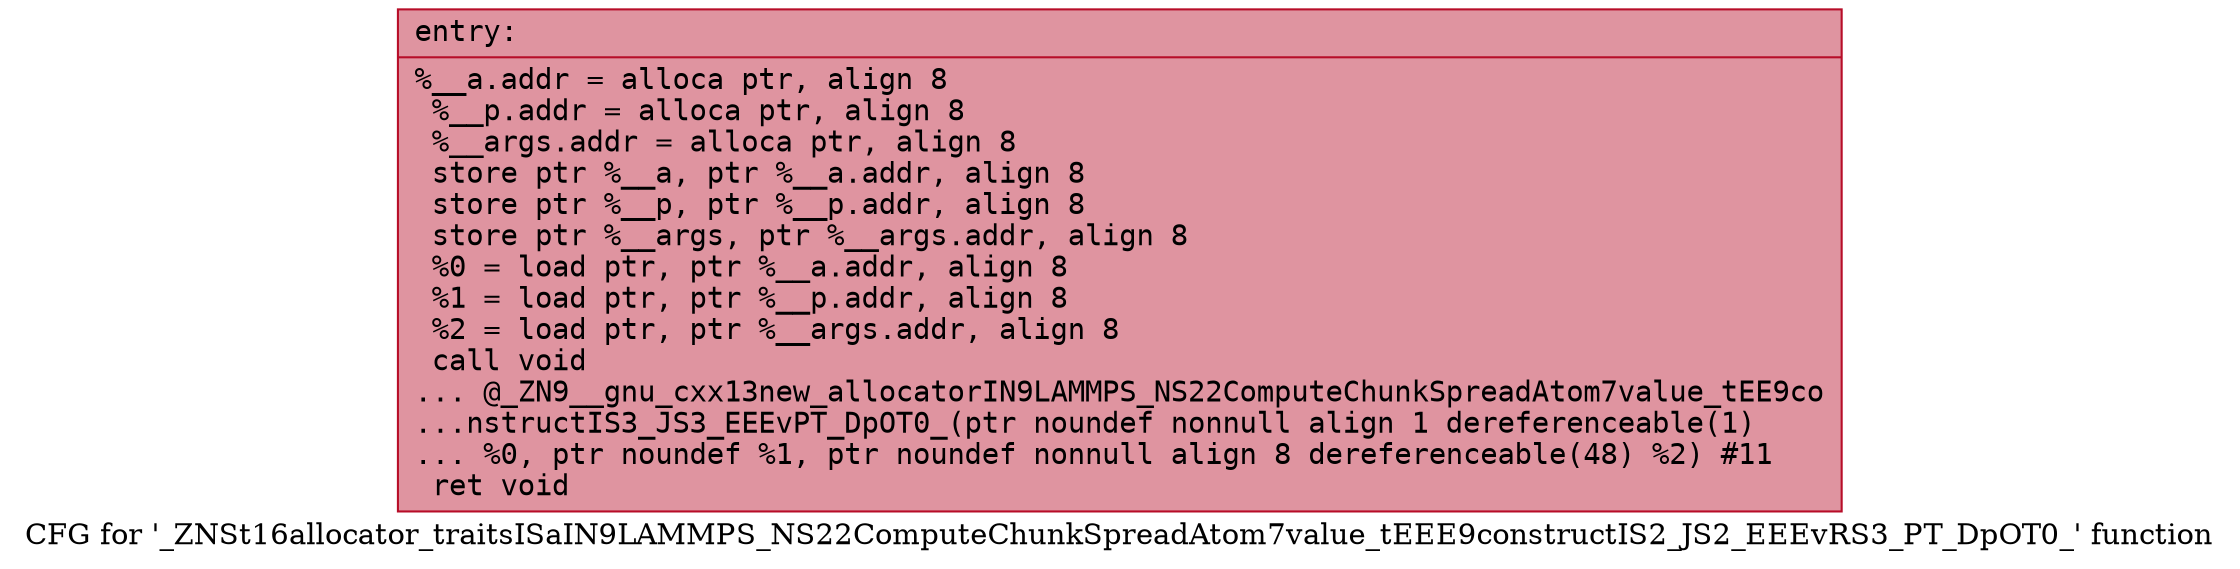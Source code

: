 digraph "CFG for '_ZNSt16allocator_traitsISaIN9LAMMPS_NS22ComputeChunkSpreadAtom7value_tEEE9constructIS2_JS2_EEEvRS3_PT_DpOT0_' function" {
	label="CFG for '_ZNSt16allocator_traitsISaIN9LAMMPS_NS22ComputeChunkSpreadAtom7value_tEEE9constructIS2_JS2_EEEvRS3_PT_DpOT0_' function";

	Node0x55a8964b4b10 [shape=record,color="#b70d28ff", style=filled, fillcolor="#b70d2870" fontname="Courier",label="{entry:\l|  %__a.addr = alloca ptr, align 8\l  %__p.addr = alloca ptr, align 8\l  %__args.addr = alloca ptr, align 8\l  store ptr %__a, ptr %__a.addr, align 8\l  store ptr %__p, ptr %__p.addr, align 8\l  store ptr %__args, ptr %__args.addr, align 8\l  %0 = load ptr, ptr %__a.addr, align 8\l  %1 = load ptr, ptr %__p.addr, align 8\l  %2 = load ptr, ptr %__args.addr, align 8\l  call void\l... @_ZN9__gnu_cxx13new_allocatorIN9LAMMPS_NS22ComputeChunkSpreadAtom7value_tEE9co\l...nstructIS3_JS3_EEEvPT_DpOT0_(ptr noundef nonnull align 1 dereferenceable(1)\l... %0, ptr noundef %1, ptr noundef nonnull align 8 dereferenceable(48) %2) #11\l  ret void\l}"];
}
